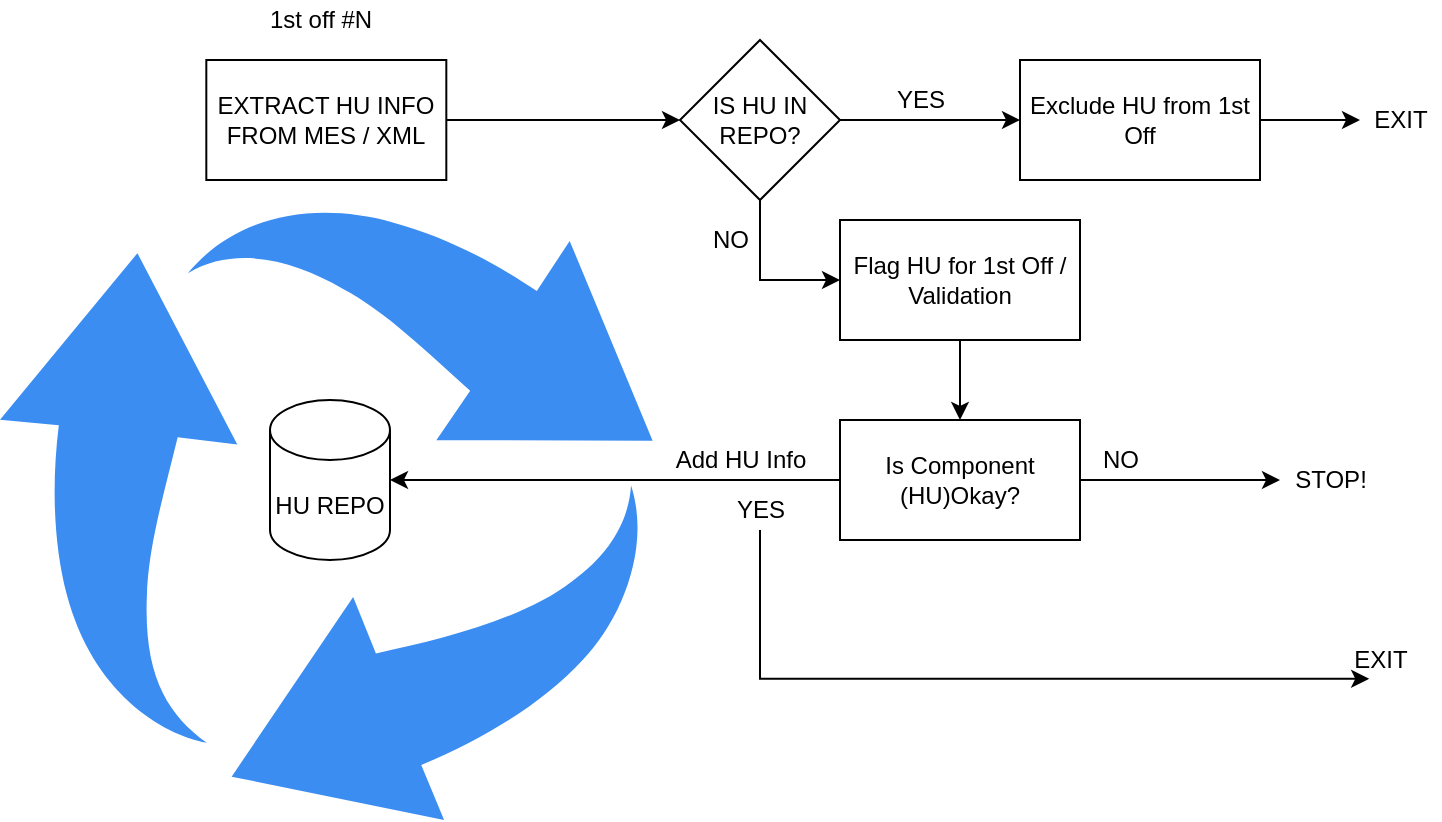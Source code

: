 <mxfile version="14.6.5" type="github">
  <diagram id="R-5-6V9GteGtoMgAYk9a" name="Page-1">
    <mxGraphModel dx="1038" dy="547" grid="1" gridSize="10" guides="1" tooltips="1" connect="1" arrows="1" fold="1" page="1" pageScale="1" pageWidth="827" pageHeight="1169" math="0" shadow="0">
      <root>
        <mxCell id="0" />
        <mxCell id="1" parent="0" />
        <mxCell id="22jzKTK2Y5X5y6aqijWc-30" style="edgeStyle=orthogonalEdgeStyle;rounded=0;orthogonalLoop=1;jettySize=auto;html=1;exitX=1;exitY=0.5;exitDx=0;exitDy=0;" edge="1" parent="1" source="22jzKTK2Y5X5y6aqijWc-2">
          <mxGeometry relative="1" as="geometry">
            <mxPoint x="400" y="110" as="targetPoint" />
          </mxGeometry>
        </mxCell>
        <mxCell id="22jzKTK2Y5X5y6aqijWc-2" value="EXTRACT HU INFO FROM MES / XML" style="rounded=0;whiteSpace=wrap;html=1;" vertex="1" parent="1">
          <mxGeometry x="163.16" y="80" width="120" height="60" as="geometry" />
        </mxCell>
        <mxCell id="22jzKTK2Y5X5y6aqijWc-9" value="1st off #N" style="text;html=1;align=center;verticalAlign=middle;resizable=0;points=[];autosize=1;strokeColor=none;" vertex="1" parent="1">
          <mxGeometry x="185" y="50" width="70" height="20" as="geometry" />
        </mxCell>
        <mxCell id="22jzKTK2Y5X5y6aqijWc-27" value="" style="html=1;aspect=fixed;strokeColor=none;shadow=0;align=center;verticalAlign=top;fillColor=#3B8DF1;shape=mxgraph.gcp2.arrow_cycle" vertex="1" parent="1">
          <mxGeometry x="60" y="150" width="326.32" height="310" as="geometry" />
        </mxCell>
        <mxCell id="22jzKTK2Y5X5y6aqijWc-33" style="edgeStyle=orthogonalEdgeStyle;rounded=0;orthogonalLoop=1;jettySize=auto;html=1;exitX=1;exitY=0.5;exitDx=0;exitDy=0;entryX=0;entryY=0.5;entryDx=0;entryDy=0;" edge="1" parent="1" source="22jzKTK2Y5X5y6aqijWc-28" target="22jzKTK2Y5X5y6aqijWc-34">
          <mxGeometry relative="1" as="geometry">
            <mxPoint x="540" y="190" as="targetPoint" />
          </mxGeometry>
        </mxCell>
        <mxCell id="22jzKTK2Y5X5y6aqijWc-39" style="edgeStyle=orthogonalEdgeStyle;rounded=0;orthogonalLoop=1;jettySize=auto;html=1;exitX=0.5;exitY=1;exitDx=0;exitDy=0;entryX=0;entryY=0.5;entryDx=0;entryDy=0;" edge="1" parent="1" source="22jzKTK2Y5X5y6aqijWc-28" target="22jzKTK2Y5X5y6aqijWc-38">
          <mxGeometry relative="1" as="geometry" />
        </mxCell>
        <mxCell id="22jzKTK2Y5X5y6aqijWc-28" value="IS HU IN REPO?" style="rhombus;whiteSpace=wrap;html=1;" vertex="1" parent="1">
          <mxGeometry x="400" y="70" width="80" height="80" as="geometry" />
        </mxCell>
        <mxCell id="22jzKTK2Y5X5y6aqijWc-29" value="HU REPO" style="shape=cylinder3;whiteSpace=wrap;html=1;boundedLbl=1;backgroundOutline=1;size=15;" vertex="1" parent="1">
          <mxGeometry x="195" y="250" width="60" height="80" as="geometry" />
        </mxCell>
        <mxCell id="22jzKTK2Y5X5y6aqijWc-32" value="NO" style="text;html=1;align=center;verticalAlign=middle;resizable=0;points=[];autosize=1;strokeColor=none;" vertex="1" parent="1">
          <mxGeometry x="410" y="160" width="30" height="20" as="geometry" />
        </mxCell>
        <mxCell id="22jzKTK2Y5X5y6aqijWc-36" style="edgeStyle=orthogonalEdgeStyle;rounded=0;orthogonalLoop=1;jettySize=auto;html=1;exitX=1;exitY=0.5;exitDx=0;exitDy=0;" edge="1" parent="1" source="22jzKTK2Y5X5y6aqijWc-34">
          <mxGeometry relative="1" as="geometry">
            <mxPoint x="740" y="110" as="targetPoint" />
          </mxGeometry>
        </mxCell>
        <mxCell id="22jzKTK2Y5X5y6aqijWc-34" value="Exclude HU from 1st Off" style="rounded=0;whiteSpace=wrap;html=1;" vertex="1" parent="1">
          <mxGeometry x="570" y="80" width="120" height="60" as="geometry" />
        </mxCell>
        <mxCell id="22jzKTK2Y5X5y6aqijWc-35" value="YES" style="text;html=1;align=center;verticalAlign=middle;resizable=0;points=[];autosize=1;strokeColor=none;" vertex="1" parent="1">
          <mxGeometry x="500" y="90" width="40" height="20" as="geometry" />
        </mxCell>
        <mxCell id="22jzKTK2Y5X5y6aqijWc-37" value="EXIT" style="text;html=1;align=center;verticalAlign=middle;resizable=0;points=[];autosize=1;strokeColor=none;" vertex="1" parent="1">
          <mxGeometry x="740" y="100" width="40" height="20" as="geometry" />
        </mxCell>
        <mxCell id="22jzKTK2Y5X5y6aqijWc-41" style="edgeStyle=orthogonalEdgeStyle;rounded=0;orthogonalLoop=1;jettySize=auto;html=1;exitX=0.5;exitY=1;exitDx=0;exitDy=0;entryX=0.5;entryY=0;entryDx=0;entryDy=0;" edge="1" parent="1" source="22jzKTK2Y5X5y6aqijWc-38" target="22jzKTK2Y5X5y6aqijWc-40">
          <mxGeometry relative="1" as="geometry" />
        </mxCell>
        <mxCell id="22jzKTK2Y5X5y6aqijWc-38" value="Flag HU for 1st Off / Validation" style="rounded=0;whiteSpace=wrap;html=1;" vertex="1" parent="1">
          <mxGeometry x="480" y="160" width="120" height="60" as="geometry" />
        </mxCell>
        <mxCell id="22jzKTK2Y5X5y6aqijWc-42" style="edgeStyle=orthogonalEdgeStyle;rounded=0;orthogonalLoop=1;jettySize=auto;html=1;exitX=0;exitY=0.5;exitDx=0;exitDy=0;entryX=1;entryY=0.5;entryDx=0;entryDy=0;entryPerimeter=0;" edge="1" parent="1" source="22jzKTK2Y5X5y6aqijWc-40" target="22jzKTK2Y5X5y6aqijWc-29">
          <mxGeometry relative="1" as="geometry" />
        </mxCell>
        <mxCell id="22jzKTK2Y5X5y6aqijWc-46" style="edgeStyle=orthogonalEdgeStyle;rounded=0;orthogonalLoop=1;jettySize=auto;html=1;exitX=1;exitY=0.5;exitDx=0;exitDy=0;" edge="1" parent="1" source="22jzKTK2Y5X5y6aqijWc-40" target="22jzKTK2Y5X5y6aqijWc-45">
          <mxGeometry relative="1" as="geometry" />
        </mxCell>
        <mxCell id="22jzKTK2Y5X5y6aqijWc-40" value="Is Component (HU)Okay?" style="rounded=0;whiteSpace=wrap;html=1;" vertex="1" parent="1">
          <mxGeometry x="480" y="260" width="120" height="60" as="geometry" />
        </mxCell>
        <mxCell id="22jzKTK2Y5X5y6aqijWc-43" value="Add HU Info" style="text;html=1;align=center;verticalAlign=middle;resizable=0;points=[];autosize=1;strokeColor=none;" vertex="1" parent="1">
          <mxGeometry x="390" y="270" width="80" height="20" as="geometry" />
        </mxCell>
        <mxCell id="22jzKTK2Y5X5y6aqijWc-51" style="edgeStyle=orthogonalEdgeStyle;rounded=0;orthogonalLoop=1;jettySize=auto;html=1;entryX=0.365;entryY=0.97;entryDx=0;entryDy=0;entryPerimeter=0;" edge="1" parent="1" source="22jzKTK2Y5X5y6aqijWc-44" target="22jzKTK2Y5X5y6aqijWc-50">
          <mxGeometry relative="1" as="geometry">
            <Array as="points">
              <mxPoint x="440" y="389" />
            </Array>
          </mxGeometry>
        </mxCell>
        <mxCell id="22jzKTK2Y5X5y6aqijWc-44" value="YES" style="text;html=1;align=center;verticalAlign=middle;resizable=0;points=[];autosize=1;strokeColor=none;" vertex="1" parent="1">
          <mxGeometry x="420" y="295" width="40" height="20" as="geometry" />
        </mxCell>
        <mxCell id="22jzKTK2Y5X5y6aqijWc-45" value="STOP!" style="text;html=1;align=center;verticalAlign=middle;resizable=0;points=[];autosize=1;strokeColor=none;" vertex="1" parent="1">
          <mxGeometry x="700" y="280" width="50" height="20" as="geometry" />
        </mxCell>
        <mxCell id="22jzKTK2Y5X5y6aqijWc-47" value="NO" style="text;html=1;align=center;verticalAlign=middle;resizable=0;points=[];autosize=1;strokeColor=none;" vertex="1" parent="1">
          <mxGeometry x="605" y="270" width="30" height="20" as="geometry" />
        </mxCell>
        <mxCell id="22jzKTK2Y5X5y6aqijWc-50" value="EXIT" style="text;html=1;align=center;verticalAlign=middle;resizable=0;points=[];autosize=1;strokeColor=none;" vertex="1" parent="1">
          <mxGeometry x="730" y="370" width="40" height="20" as="geometry" />
        </mxCell>
      </root>
    </mxGraphModel>
  </diagram>
</mxfile>
